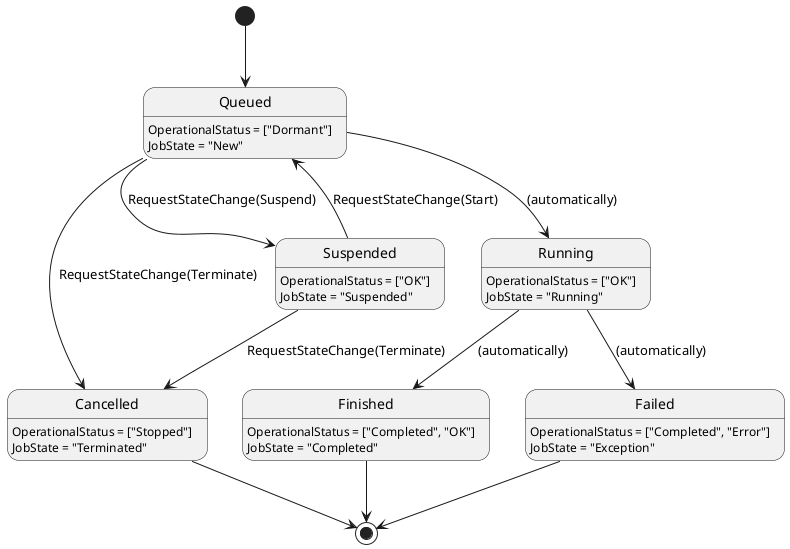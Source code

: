 @startuml

[*] --> Queued

Queued --> Suspended : RequestStateChange(Suspend)
Suspended --> Queued : RequestStateChange(Start)
Queued --> Running : (automatically)
Queued --> Cancelled : RequestStateChange(Terminate)
Suspended --> Cancelled : RequestStateChange(Terminate)
Running --> Finished : (automatically)
Running --> Failed : (automatically)
Finished --> [*]
Failed --> [*]
Cancelled --> [*]

Queued : OperationalStatus = ["Dormant"]
Queued : JobState = "New"

Suspended : OperationalStatus = ["OK"]
Suspended : JobState = "Suspended"

Running : OperationalStatus = ["OK"]
Running : JobState = "Running"

Finished : OperationalStatus = ["Completed", "OK"]
Finished : JobState = "Completed"

Failed : OperationalStatus = ["Completed", "Error"]
Failed : JobState = "Exception"

Cancelled : OperationalStatus = ["Stopped"]
Cancelled : JobState = "Terminated"

@enduml